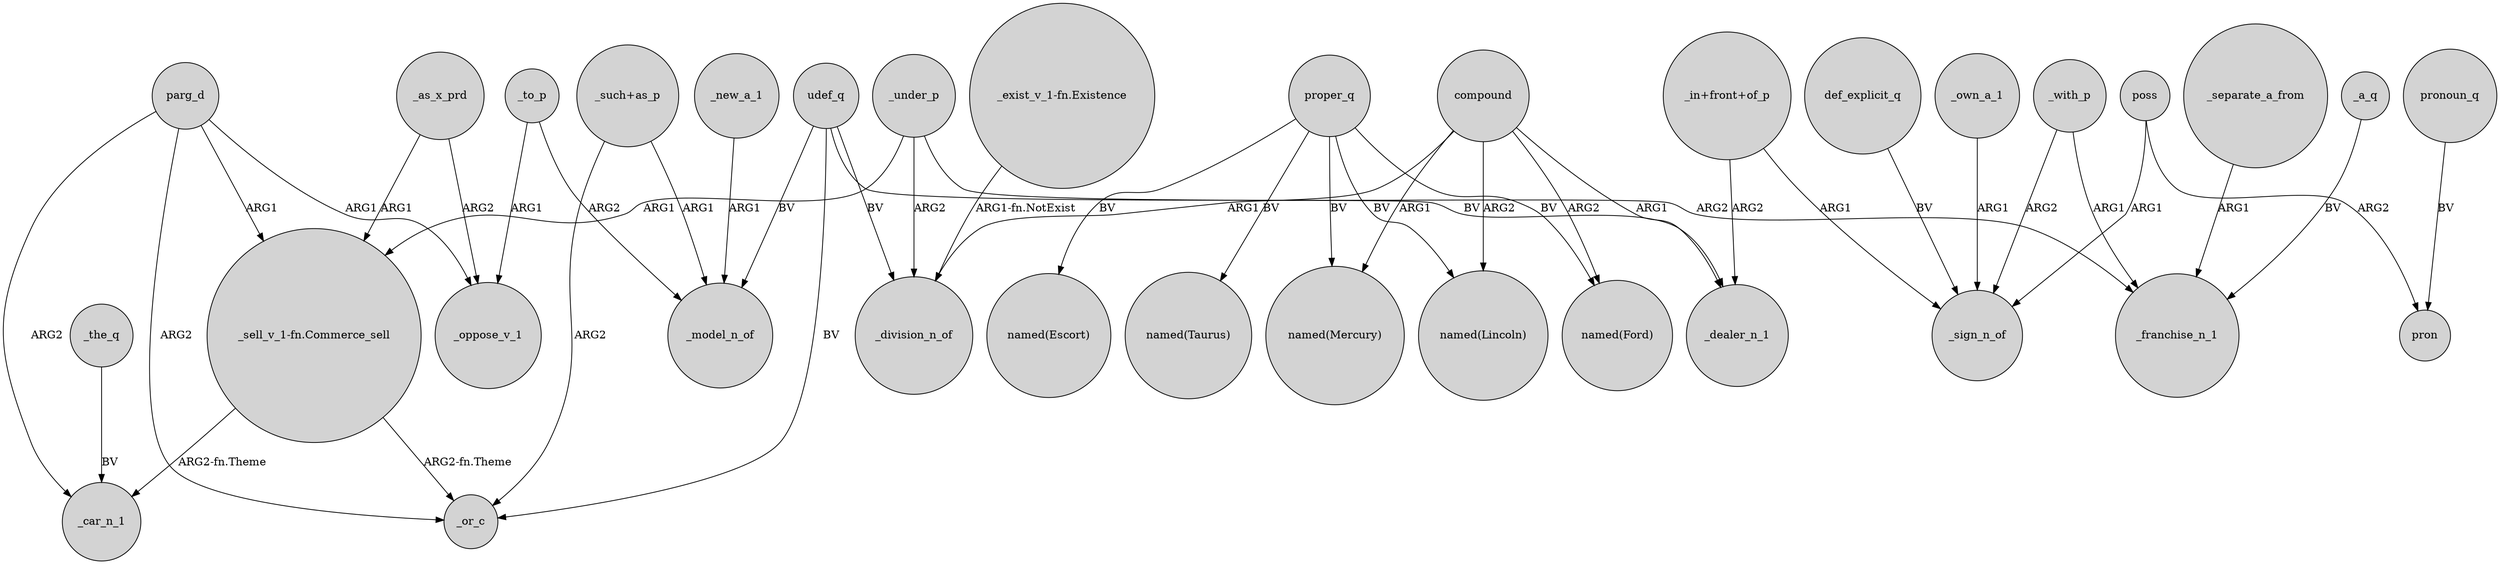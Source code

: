 digraph {
	node [shape=circle style=filled]
	_under_p -> "_sell_v_1-fn.Commerce_sell" [label=ARG1]
	proper_q -> "named(Taurus)" [label=BV]
	compound -> "named(Lincoln)" [label=ARG2]
	_with_p -> _franchise_n_1 [label=ARG1]
	poss -> _sign_n_of [label=ARG1]
	poss -> pron [label=ARG2]
	_as_x_prd -> "_sell_v_1-fn.Commerce_sell" [label=ARG1]
	_a_q -> _franchise_n_1 [label=BV]
	"_exist_v_1-fn.Existence" -> _division_n_of [label="ARG1-fn.NotExist"]
	_with_p -> _sign_n_of [label=ARG2]
	_to_p -> _oppose_v_1 [label=ARG1]
	parg_d -> _oppose_v_1 [label=ARG1]
	"_in+front+of_p" -> _dealer_n_1 [label=ARG2]
	proper_q -> "named(Escort)" [label=BV]
	_the_q -> _car_n_1 [label=BV]
	parg_d -> "_sell_v_1-fn.Commerce_sell" [label=ARG1]
	proper_q -> "named(Mercury)" [label=BV]
	_under_p -> _division_n_of [label=ARG2]
	compound -> _dealer_n_1 [label=ARG1]
	_under_p -> _franchise_n_1 [label=ARG2]
	udef_q -> _or_c [label=BV]
	"_such+as_p" -> _or_c [label=ARG2]
	proper_q -> "named(Lincoln)" [label=BV]
	parg_d -> _or_c [label=ARG2]
	def_explicit_q -> _sign_n_of [label=BV]
	pronoun_q -> pron [label=BV]
	parg_d -> _car_n_1 [label=ARG2]
	_separate_a_from -> _franchise_n_1 [label=ARG1]
	_new_a_1 -> _model_n_of [label=ARG1]
	compound -> "named(Ford)" [label=ARG2]
	proper_q -> "named(Ford)" [label=BV]
	"_in+front+of_p" -> _sign_n_of [label=ARG1]
	"_sell_v_1-fn.Commerce_sell" -> _or_c [label="ARG2-fn.Theme"]
	compound -> "named(Mercury)" [label=ARG1]
	udef_q -> _division_n_of [label=BV]
	"_such+as_p" -> _model_n_of [label=ARG1]
	udef_q -> _dealer_n_1 [label=BV]
	udef_q -> _model_n_of [label=BV]
	_to_p -> _model_n_of [label=ARG2]
	"_sell_v_1-fn.Commerce_sell" -> _car_n_1 [label="ARG2-fn.Theme"]
	compound -> _division_n_of [label=ARG1]
	_as_x_prd -> _oppose_v_1 [label=ARG2]
	_own_a_1 -> _sign_n_of [label=ARG1]
}
